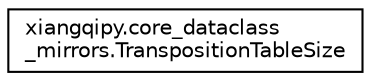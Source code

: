 digraph "Graphical Class Hierarchy"
{
 // LATEX_PDF_SIZE
  edge [fontname="Helvetica",fontsize="10",labelfontname="Helvetica",labelfontsize="10"];
  node [fontname="Helvetica",fontsize="10",shape=record];
  rankdir="LR";
  Node0 [label="xiangqipy.core_dataclass\l_mirrors.TranspositionTableSize",height=0.2,width=0.4,color="black", fillcolor="white", style="filled",URL="$classxiangqipy_1_1core__dataclass__mirrors_1_1TranspositionTableSize.html",tooltip=" "];
}
